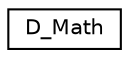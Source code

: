 digraph "Graphical Class Hierarchy"
{
 // LATEX_PDF_SIZE
  edge [fontname="Helvetica",fontsize="10",labelfontname="Helvetica",labelfontsize="10"];
  node [fontname="Helvetica",fontsize="10",shape=record];
  rankdir="LR";
  Node0 [label="D_Math",height=0.2,width=0.4,color="black", fillcolor="white", style="filled",URL="$class_d___math.html",tooltip=" "];
}
